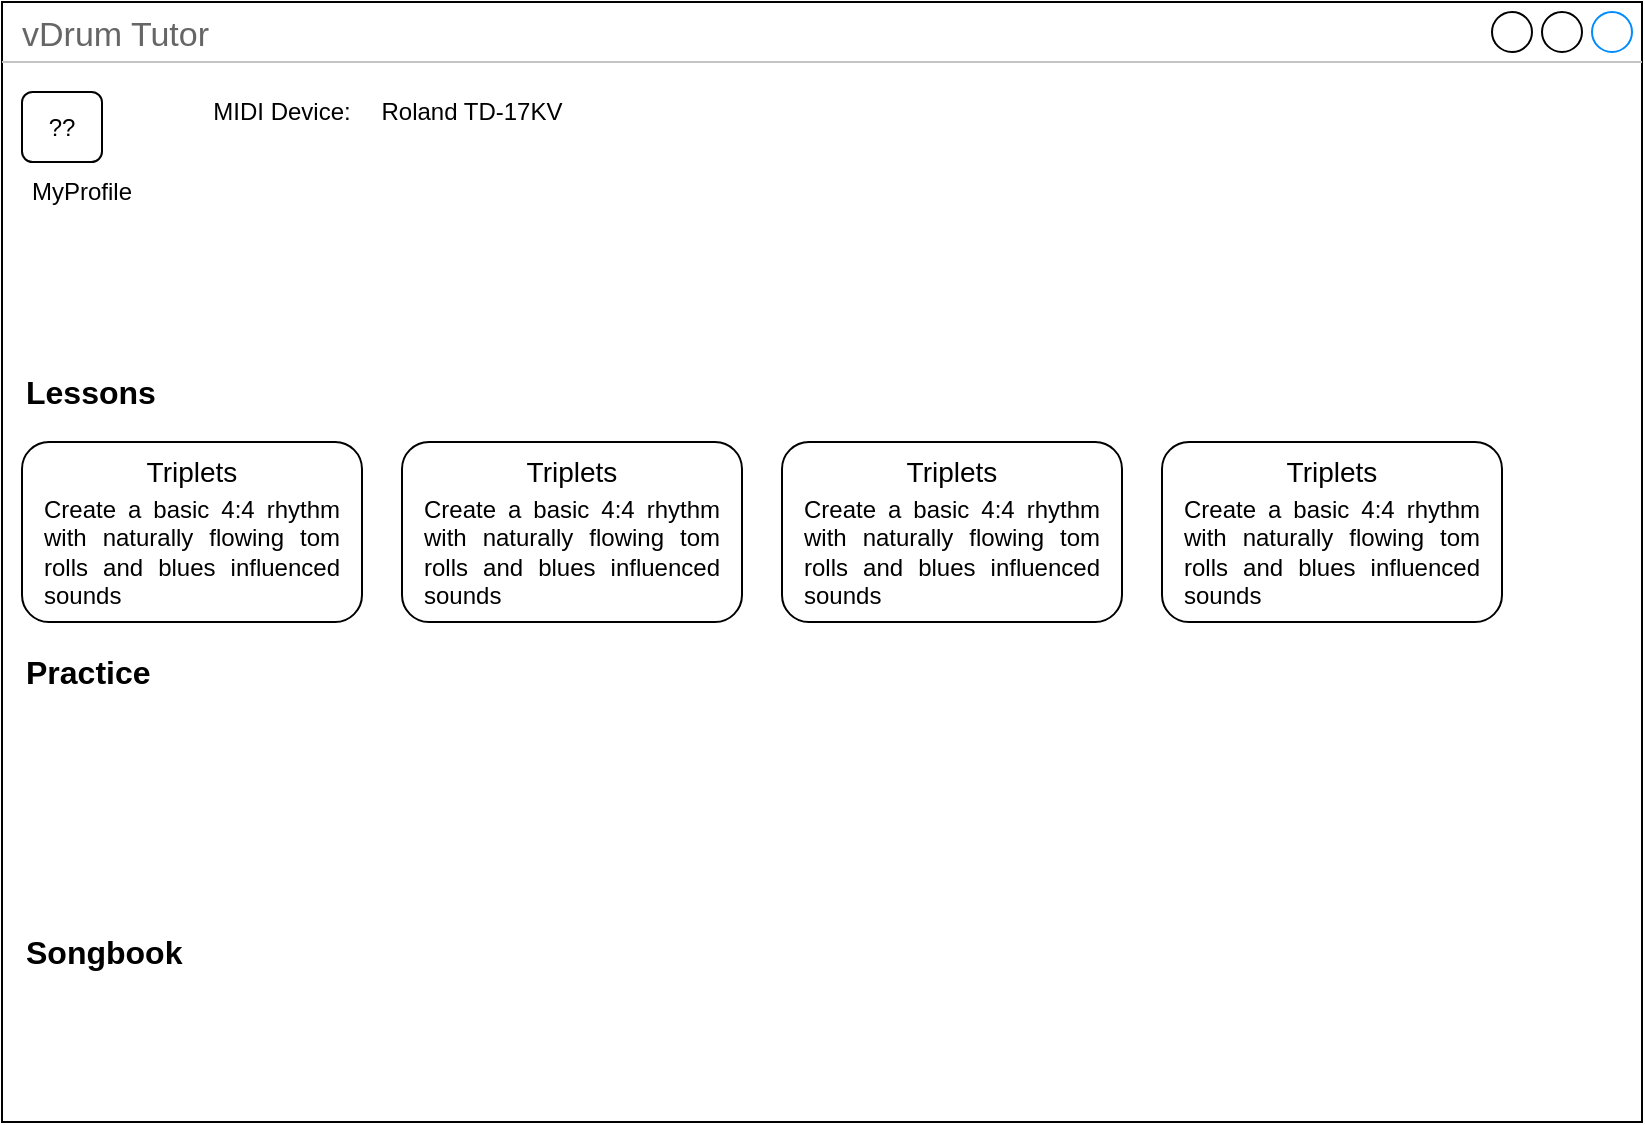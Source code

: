 <mxfile version="23.1.2" type="github">
  <diagram id="piDafpqhtRUU5qUU-vj8" name="Page-1">
    <mxGraphModel dx="954" dy="614" grid="1" gridSize="10" guides="1" tooltips="1" connect="1" arrows="1" fold="1" page="1" pageScale="1" pageWidth="827" pageHeight="1169" math="0" shadow="0">
      <root>
        <mxCell id="0" />
        <mxCell id="1" parent="0" />
        <mxCell id="KsYiOZjwFqY6kWI9e_b_-1" value="vDrum Tutor" style="strokeWidth=1;shadow=0;dashed=0;align=center;html=1;shape=mxgraph.mockup.containers.window;align=left;verticalAlign=top;spacingLeft=8;strokeColor2=#008cff;strokeColor3=#c4c4c4;fontColor=#666666;mainText=;fontSize=17;labelBackgroundColor=none;whiteSpace=wrap;" vertex="1" parent="1">
          <mxGeometry width="820" height="560" as="geometry" />
        </mxCell>
        <mxCell id="KsYiOZjwFqY6kWI9e_b_-3" value="MyProfile" style="text;html=1;strokeColor=none;fillColor=none;align=center;verticalAlign=middle;whiteSpace=wrap;rounded=0;" vertex="1" parent="1">
          <mxGeometry x="10" y="80" width="60" height="30" as="geometry" />
        </mxCell>
        <mxCell id="KsYiOZjwFqY6kWI9e_b_-5" value="??" style="rounded=1;whiteSpace=wrap;html=1;" vertex="1" parent="1">
          <mxGeometry x="10" y="45" width="40" height="35" as="geometry" />
        </mxCell>
        <mxCell id="KsYiOZjwFqY6kWI9e_b_-6" value="Lessons" style="text;html=1;strokeColor=none;fillColor=none;align=left;verticalAlign=middle;rounded=0;fontSize=16;fontStyle=1" vertex="1" parent="1">
          <mxGeometry x="10" y="180" width="60" height="30" as="geometry" />
        </mxCell>
        <mxCell id="KsYiOZjwFqY6kWI9e_b_-7" value="Practice" style="text;html=1;strokeColor=none;fillColor=none;align=left;verticalAlign=middle;rounded=0;fontSize=16;fontStyle=1" vertex="1" parent="1">
          <mxGeometry x="10" y="320" width="60" height="30" as="geometry" />
        </mxCell>
        <mxCell id="KsYiOZjwFqY6kWI9e_b_-8" value="Songbook" style="text;html=1;strokeColor=none;fillColor=none;align=left;verticalAlign=middle;rounded=0;fontSize=16;fontStyle=1" vertex="1" parent="1">
          <mxGeometry x="10" y="460" width="60" height="30" as="geometry" />
        </mxCell>
        <mxCell id="KsYiOZjwFqY6kWI9e_b_-10" value="" style="rounded=1;whiteSpace=wrap;html=1;" vertex="1" parent="1">
          <mxGeometry x="10" y="220" width="170" height="90" as="geometry" />
        </mxCell>
        <mxCell id="KsYiOZjwFqY6kWI9e_b_-13" value="Triplets" style="text;html=1;strokeColor=none;fillColor=none;align=center;verticalAlign=middle;whiteSpace=wrap;rounded=0;fontSize=14;" vertex="1" parent="1">
          <mxGeometry x="65" y="220" width="60" height="30" as="geometry" />
        </mxCell>
        <mxCell id="KsYiOZjwFqY6kWI9e_b_-14" value="&lt;div align=&quot;justify&quot;&gt;Create a basic 4:4 rhythm with naturally flowing tom rolls and blues influenced sounds&lt;br&gt;&lt;/div&gt;" style="text;html=1;strokeColor=none;fillColor=none;align=center;verticalAlign=middle;whiteSpace=wrap;rounded=0;" vertex="1" parent="1">
          <mxGeometry x="20" y="250" width="150" height="50" as="geometry" />
        </mxCell>
        <mxCell id="KsYiOZjwFqY6kWI9e_b_-15" value="" style="rounded=1;whiteSpace=wrap;html=1;" vertex="1" parent="1">
          <mxGeometry x="200" y="220" width="170" height="90" as="geometry" />
        </mxCell>
        <mxCell id="KsYiOZjwFqY6kWI9e_b_-16" value="Triplets" style="text;html=1;strokeColor=none;fillColor=none;align=center;verticalAlign=middle;whiteSpace=wrap;rounded=0;fontSize=14;" vertex="1" parent="1">
          <mxGeometry x="255" y="220" width="60" height="30" as="geometry" />
        </mxCell>
        <mxCell id="KsYiOZjwFqY6kWI9e_b_-17" value="&lt;div align=&quot;justify&quot;&gt;Create a basic 4:4 rhythm with naturally flowing tom rolls and blues influenced sounds&lt;br&gt;&lt;/div&gt;" style="text;html=1;strokeColor=none;fillColor=none;align=center;verticalAlign=middle;whiteSpace=wrap;rounded=0;" vertex="1" parent="1">
          <mxGeometry x="210" y="250" width="150" height="50" as="geometry" />
        </mxCell>
        <mxCell id="KsYiOZjwFqY6kWI9e_b_-18" value="" style="rounded=1;whiteSpace=wrap;html=1;" vertex="1" parent="1">
          <mxGeometry x="390" y="220" width="170" height="90" as="geometry" />
        </mxCell>
        <mxCell id="KsYiOZjwFqY6kWI9e_b_-19" value="Triplets" style="text;html=1;strokeColor=none;fillColor=none;align=center;verticalAlign=middle;whiteSpace=wrap;rounded=0;fontSize=14;" vertex="1" parent="1">
          <mxGeometry x="445" y="220" width="60" height="30" as="geometry" />
        </mxCell>
        <mxCell id="KsYiOZjwFqY6kWI9e_b_-20" value="&lt;div align=&quot;justify&quot;&gt;Create a basic 4:4 rhythm with naturally flowing tom rolls and blues influenced sounds&lt;br&gt;&lt;/div&gt;" style="text;html=1;strokeColor=none;fillColor=none;align=center;verticalAlign=middle;whiteSpace=wrap;rounded=0;" vertex="1" parent="1">
          <mxGeometry x="400" y="250" width="150" height="50" as="geometry" />
        </mxCell>
        <mxCell id="KsYiOZjwFqY6kWI9e_b_-21" value="" style="rounded=1;whiteSpace=wrap;html=1;" vertex="1" parent="1">
          <mxGeometry x="580" y="220" width="170" height="90" as="geometry" />
        </mxCell>
        <mxCell id="KsYiOZjwFqY6kWI9e_b_-22" value="Triplets" style="text;html=1;strokeColor=none;fillColor=none;align=center;verticalAlign=middle;whiteSpace=wrap;rounded=0;fontSize=14;" vertex="1" parent="1">
          <mxGeometry x="635" y="220" width="60" height="30" as="geometry" />
        </mxCell>
        <mxCell id="KsYiOZjwFqY6kWI9e_b_-23" value="&lt;div align=&quot;justify&quot;&gt;Create a basic 4:4 rhythm with naturally flowing tom rolls and blues influenced sounds&lt;br&gt;&lt;/div&gt;" style="text;html=1;strokeColor=none;fillColor=none;align=center;verticalAlign=middle;whiteSpace=wrap;rounded=0;" vertex="1" parent="1">
          <mxGeometry x="590" y="250" width="150" height="50" as="geometry" />
        </mxCell>
        <mxCell id="KsYiOZjwFqY6kWI9e_b_-25" value="MIDI Device:" style="text;html=1;strokeColor=none;fillColor=none;align=center;verticalAlign=middle;whiteSpace=wrap;rounded=0;" vertex="1" parent="1">
          <mxGeometry x="100" y="40" width="80" height="30" as="geometry" />
        </mxCell>
        <mxCell id="KsYiOZjwFqY6kWI9e_b_-26" value="Roland TD-17KV" style="text;html=1;strokeColor=none;fillColor=none;align=center;verticalAlign=middle;whiteSpace=wrap;rounded=0;" vertex="1" parent="1">
          <mxGeometry x="180" y="40" width="110" height="30" as="geometry" />
        </mxCell>
      </root>
    </mxGraphModel>
  </diagram>
</mxfile>
